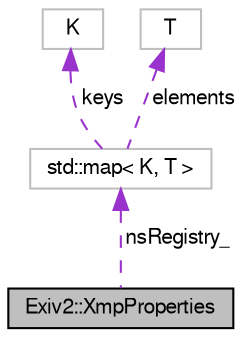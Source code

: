 digraph "Exiv2::XmpProperties"
{
  edge [fontname="FreeSans",fontsize="10",labelfontname="FreeSans",labelfontsize="10"];
  node [fontname="FreeSans",fontsize="10",shape=record];
  Node1 [label="Exiv2::XmpProperties",height=0.2,width=0.4,color="black", fillcolor="grey75", style="filled" fontcolor="black"];
  Node2 -> Node1 [dir="back",color="darkorchid3",fontsize="10",style="dashed",label=" nsRegistry_" ,fontname="FreeSans"];
  Node2 [label="std::map\< K, T \>",height=0.2,width=0.4,color="grey75", fillcolor="white", style="filled",tooltip="STL class. "];
  Node3 -> Node2 [dir="back",color="darkorchid3",fontsize="10",style="dashed",label=" keys" ,fontname="FreeSans"];
  Node3 [label="K",height=0.2,width=0.4,color="grey75", fillcolor="white", style="filled"];
  Node4 -> Node2 [dir="back",color="darkorchid3",fontsize="10",style="dashed",label=" elements" ,fontname="FreeSans"];
  Node4 [label="T",height=0.2,width=0.4,color="grey75", fillcolor="white", style="filled"];
}
